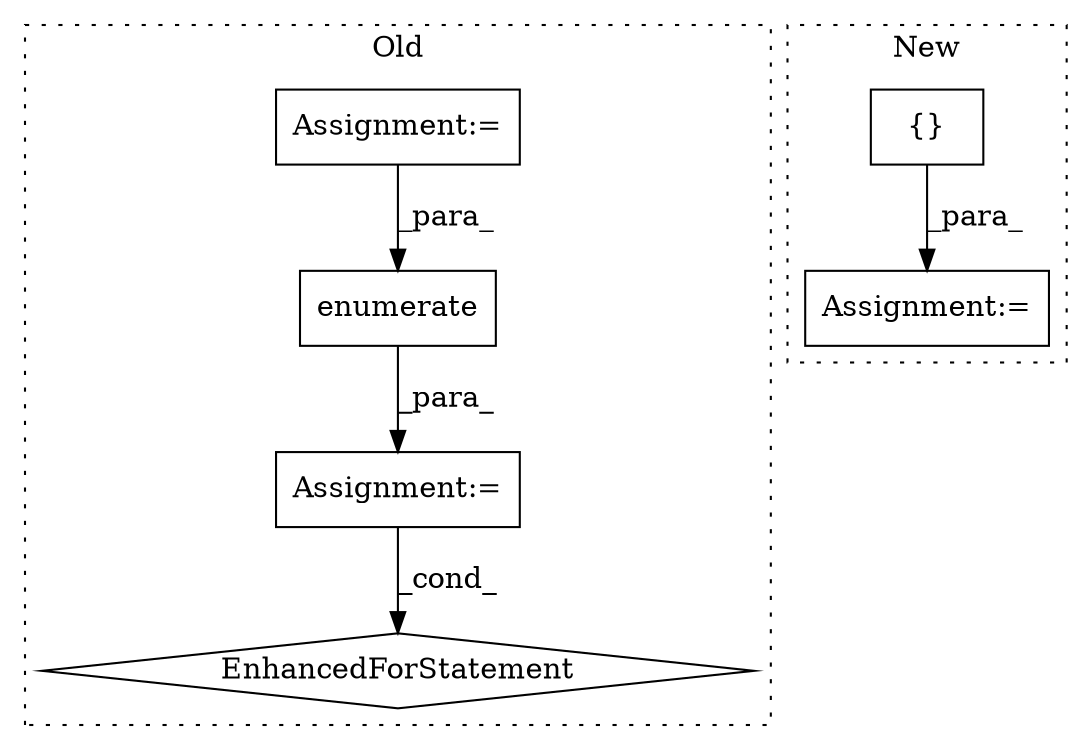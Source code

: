 digraph G {
subgraph cluster0 {
1 [label="enumerate" a="32" s="681,700" l="10,1" shape="box"];
4 [label="Assignment:=" a="7" s="525" l="1" shape="box"];
5 [label="Assignment:=" a="7" s="608,701" l="63,2" shape="box"];
6 [label="EnhancedForStatement" a="70" s="608,701" l="63,2" shape="diamond"];
label = "Old";
style="dotted";
}
subgraph cluster1 {
2 [label="{}" a="4" s="572,635" l="1,1" shape="box"];
3 [label="Assignment:=" a="7" s="642,765" l="53,3" shape="box"];
label = "New";
style="dotted";
}
1 -> 5 [label="_para_"];
2 -> 3 [label="_para_"];
4 -> 1 [label="_para_"];
5 -> 6 [label="_cond_"];
}
